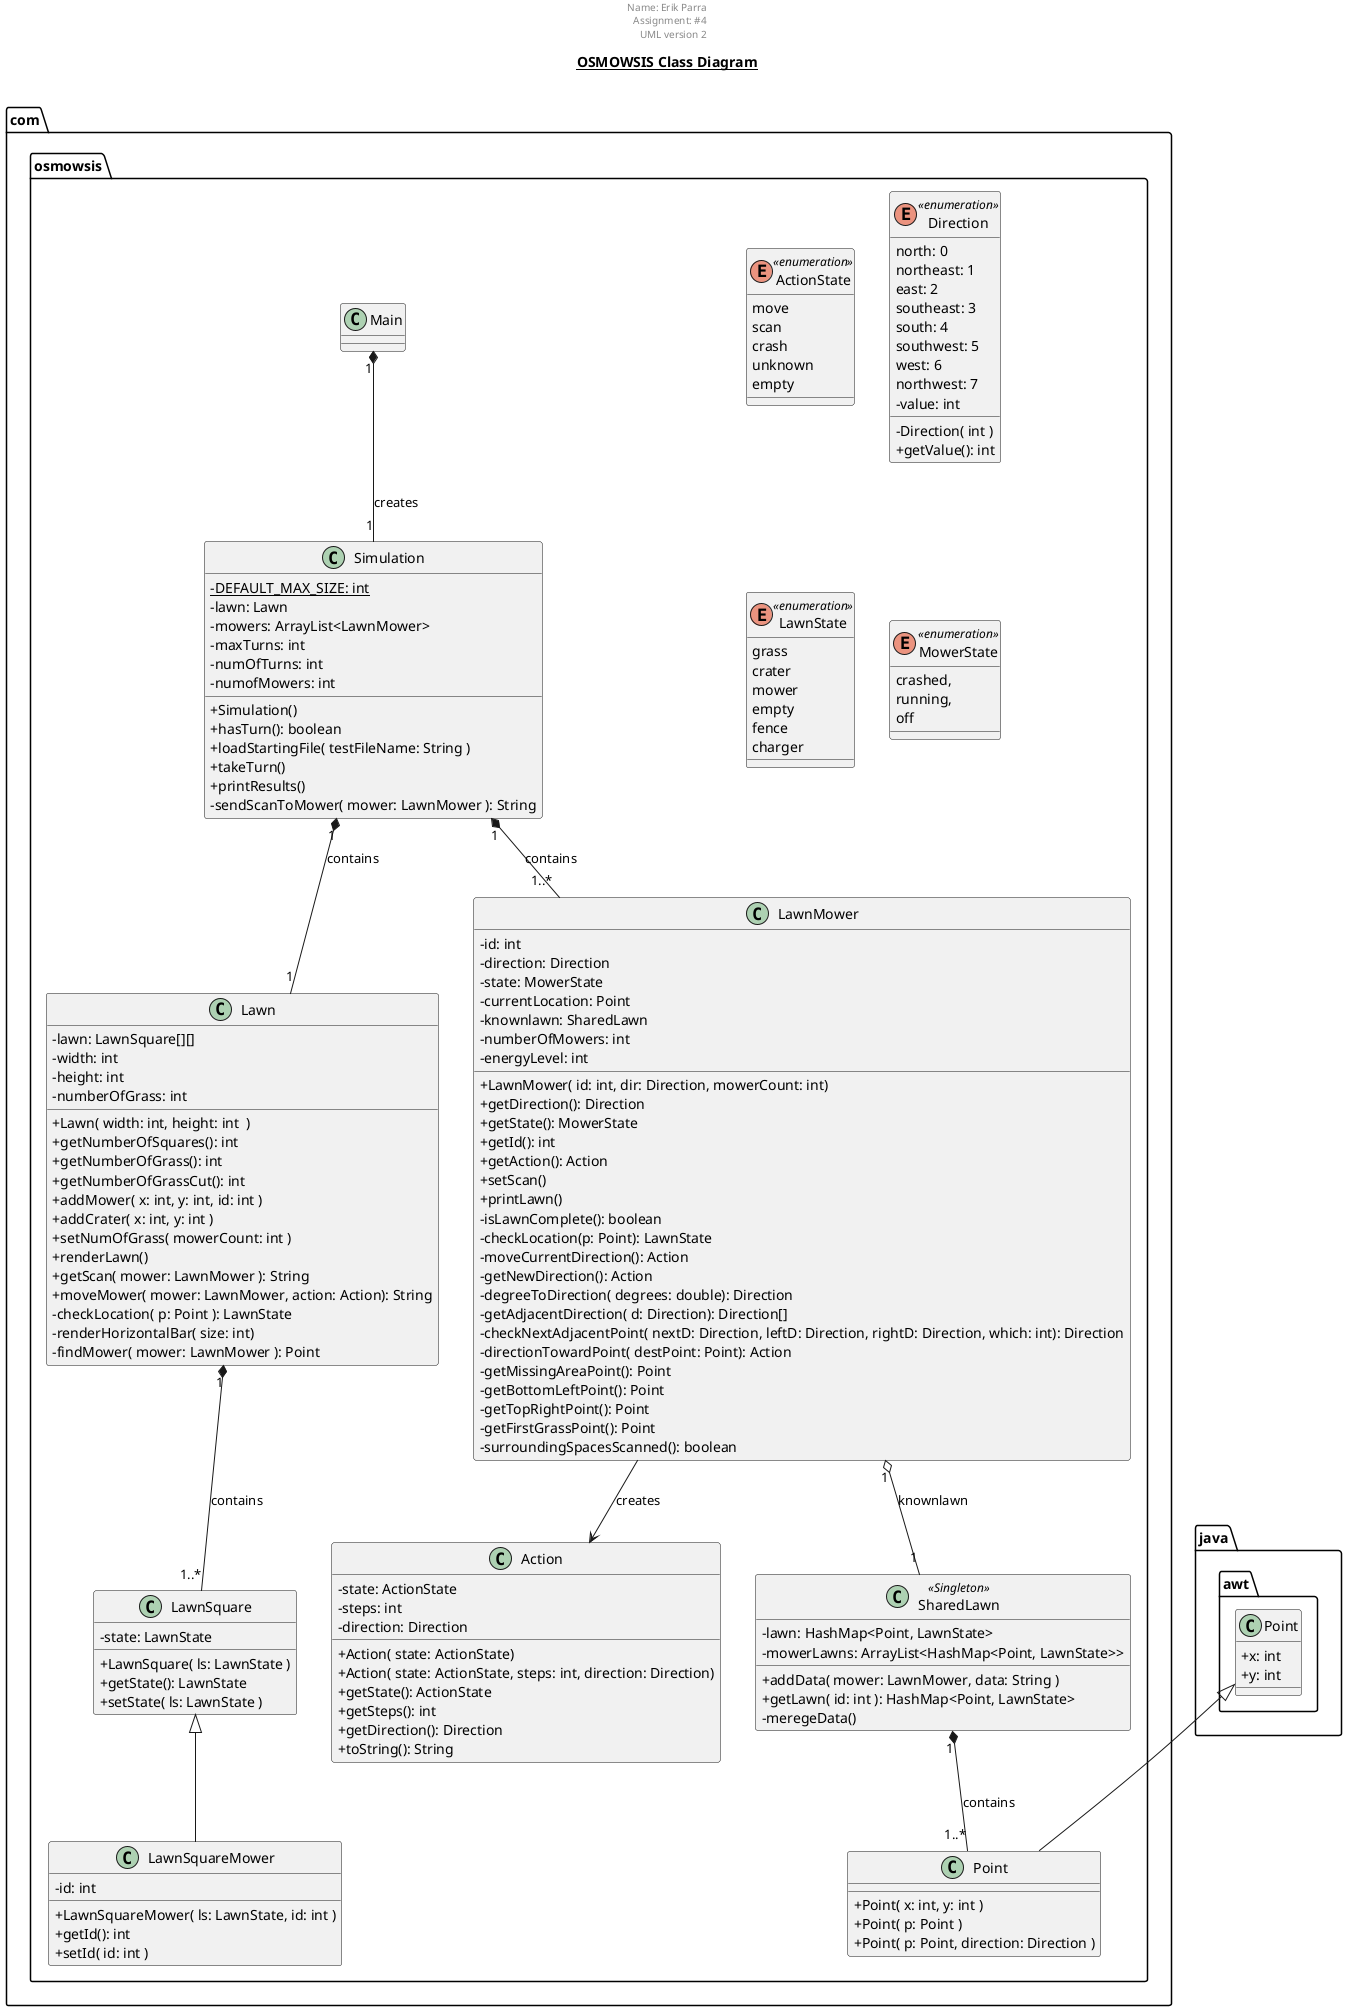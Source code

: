 @startuml

skinparam classAttributeIconSize 0
'hide circle

title __OSMOWSIS Class Diagram__\n

center header
Name: Erik Parra
Assignment: #4
UML version 2
end header

class com.osmowsis.Action {
    - state: ActionState
    - steps: int
    - direction: Direction

    + Action( state: ActionState)
    + Action( state: ActionState, steps: int, direction: Direction)
    + getState(): ActionState
    + getSteps(): int
    + getDirection(): Direction
    + toString(): String
}

enum com.osmowsis.ActionState <<enumeration>> {
    move
    scan
    crash
    unknown
    empty
}

enum com.osmowsis.Direction <<enumeration>> {
    north: 0
    northeast: 1
    east: 2
    southeast: 3
    south: 4
    southwest: 5
    west: 6
    northwest: 7
    - value: int

    - Direction( int )
    + getValue(): int
}

class com.osmowsis.Lawn {
    - lawn: LawnSquare[][]
    - width: int
    - height: int
    - numberOfGrass: int
    + Lawn( width: int, height: int  )
    + getNumberOfSquares(): int
    + getNumberOfGrass(): int
    + getNumberOfGrassCut(): int
    + addMower( x: int, y: int, id: int )
    + addCrater( x: int, y: int )
    + setNumOfGrass( mowerCount: int )
    + renderLawn()
    + getScan( mower: LawnMower ): String
    +  moveMower( mower: LawnMower, action: Action): String
    - checkLocation( p: Point ): LawnState
    - renderHorizontalBar( size: int)
    - findMower( mower: LawnMower ): Point
}


class com.osmowsis.LawnMower {

    - id: int
    - direction: Direction
    - state: MowerState
    - currentLocation: Point
    - knownlawn: SharedLawn
    - numberOfMowers: int
    - energyLevel: int

    + LawnMower( id: int, dir: Direction, mowerCount: int)
    + getDirection(): Direction
    + getState(): MowerState
    + getId(): int
    + getAction(): Action
    + setScan()
    + printLawn()
    - isLawnComplete(): boolean
    - checkLocation(p: Point): LawnState
    - moveCurrentDirection(): Action
    - getNewDirection(): Action
    - degreeToDirection( degrees: double): Direction
    - getAdjacentDirection( d: Direction): Direction[]
    - checkNextAdjacentPoint( nextD: Direction, leftD: Direction, rightD: Direction, which: int): Direction
    - directionTowardPoint( destPoint: Point): Action
    - getMissingAreaPoint(): Point
    - getBottomLeftPoint(): Point
    - getTopRightPoint(): Point
    - getFirstGrassPoint(): Point
    - surroundingSpacesScanned(): boolean
}


class com.osmowsis.LawnSquare {
    - state: LawnState
    + LawnSquare( ls: LawnState )
    + getState(): LawnState
    + setState( ls: LawnState )
}


class com.osmowsis.LawnSquareMower {
    - id: int
    + LawnSquareMower( ls: LawnState, id: int )
    + getId(): int
    + setId( id: int )
}

enum com.osmowsis.LawnState <<enumeration>> {
    grass
    crater
    mower
    empty
    fence
    charger
}

class com.osmowsis.Main {
}

enum com.osmowsis.MowerState <<enumeration>> {
    crashed,
    running,
    off
}

class java.awt.Point {
    + x: int
    + y: int
}


class com.osmowsis.Point {
    + Point( x: int, y: int )
    + Point( p: Point )
    + Point( p: Point, direction: Direction )
}


class com.osmowsis.Simulation {
    - {static} DEFAULT_MAX_SIZE: int
    - lawn: Lawn
    - mowers: ArrayList<LawnMower>
    - maxTurns: int
    - numOfTurns: int
    - numofMowers: int

    + Simulation()
    + hasTurn(): boolean
    + loadStartingFile( testFileName: String )
    + takeTurn()
    + printResults()
    - sendScanToMower( mower: LawnMower ): String
}

class com.osmowsis.SharedLawn <<Singleton>>{
    - lawn: HashMap<Point, LawnState>
    - mowerLawns: ArrayList<HashMap<Point, LawnState>>
    + addData( mower: LawnMower, data: String )
    + getLawn( id: int ): HashMap<Point, LawnState>
    - meregeData()
}


com.osmowsis.Simulation "1" *-- "1" com.osmowsis.Lawn  : contains
com.osmowsis.Simulation "1" *-- "1..*" com.osmowsis.LawnMower  : contains
com.osmowsis.Lawn "1" *-- "1..*" com.osmowsis.LawnSquare : contains
com.osmowsis.LawnSquareMower -up-|> com.osmowsis.LawnSquare
com.osmowsis.Point -up-|> java.awt.Point
com.osmowsis.LawnMower --> com.osmowsis.Action : creates

com.osmowsis.LawnMower "1" o-- "1" com.osmowsis.SharedLawn : knownlawn
com.osmowsis.Main "1" *-- "1" com.osmowsis.Simulation : creates
com.osmowsis.SharedLawn "1" *-- "1..*" com.osmowsis.Point : contains



@enduml
